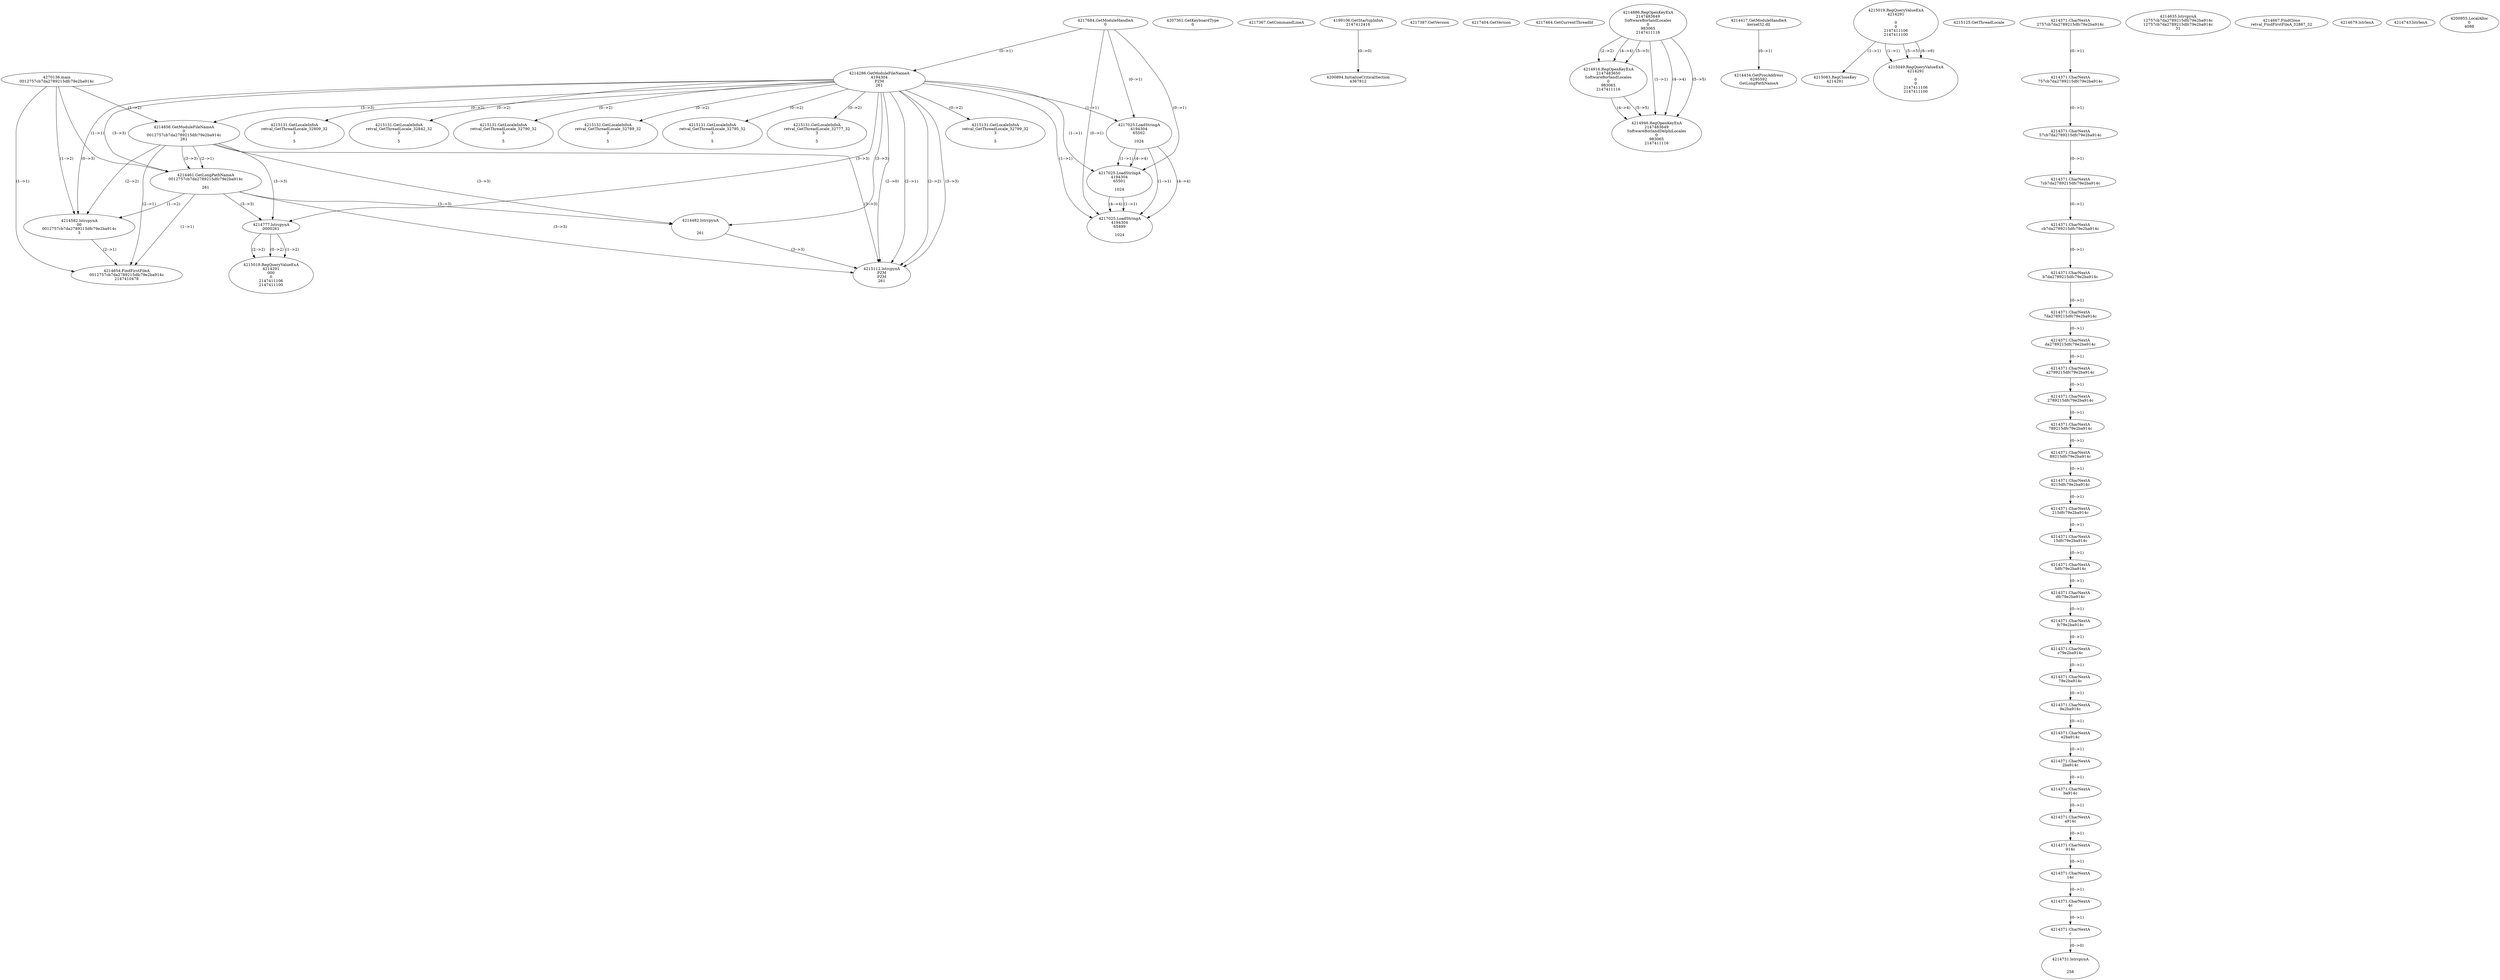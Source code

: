// Global SCDG with merge call
digraph {
	0 [label="4270136.main
0012757cb7da2789215dfc79e2ba914c"]
	1 [label="4217684.GetModuleHandleA
0"]
	2 [label="4207361.GetKeyboardType
0"]
	3 [label="4217367.GetCommandLineA
"]
	4 [label="4199106.GetStartupInfoA
2147412416"]
	5 [label="4217387.GetVersion
"]
	6 [label="4217404.GetVersion
"]
	7 [label="4217464.GetCurrentThreadId
"]
	8 [label="4214286.GetModuleFileNameA
4194304
PZM
261"]
	1 -> 8 [label="(0-->1)"]
	9 [label="4214856.GetModuleFileNameA
0
0012757cb7da2789215dfc79e2ba914c
261"]
	0 -> 9 [label="(1-->2)"]
	8 -> 9 [label="(3-->3)"]
	10 [label="4214886.RegOpenKeyExA
2147483649
Software\Borland\Locales
0
983065
2147411116"]
	11 [label="4214916.RegOpenKeyExA
2147483650
Software\Borland\Locales
0
983065
2147411116"]
	10 -> 11 [label="(2-->2)"]
	10 -> 11 [label="(4-->4)"]
	10 -> 11 [label="(5-->5)"]
	12 [label="4214417.GetModuleHandleA
kernel32.dll"]
	13 [label="4214434.GetProcAddress
6295592
GetLongPathNameA"]
	12 -> 13 [label="(0-->1)"]
	14 [label="4214461.GetLongPathNameA
0012757cb7da2789215dfc79e2ba914c

261"]
	0 -> 14 [label="(1-->1)"]
	9 -> 14 [label="(2-->1)"]
	8 -> 14 [label="(3-->3)"]
	9 -> 14 [label="(3-->3)"]
	15 [label="4214482.lstrcpynA


261"]
	8 -> 15 [label="(3-->3)"]
	9 -> 15 [label="(3-->3)"]
	14 -> 15 [label="(3-->3)"]
	16 [label="4215019.RegQueryValueExA
4214291

0
0
2147411106
2147411100"]
	17 [label="4215083.RegCloseKey
4214291"]
	16 -> 17 [label="(1-->1)"]
	18 [label="4215112.lstrcpynA
PZM
PZM
261"]
	8 -> 18 [label="(2-->1)"]
	8 -> 18 [label="(2-->2)"]
	8 -> 18 [label="(3-->3)"]
	9 -> 18 [label="(3-->3)"]
	14 -> 18 [label="(3-->3)"]
	15 -> 18 [label="(3-->3)"]
	8 -> 18 [label="(2-->0)"]
	19 [label="4215125.GetThreadLocale
"]
	20 [label="4215131.GetLocaleInfoA
retval_GetThreadLocale_32799_32
3

5"]
	8 -> 20 [label="(0-->2)"]
	21 [label="4217025.LoadStringA
4194304
65502

1024"]
	1 -> 21 [label="(0-->1)"]
	8 -> 21 [label="(1-->1)"]
	22 [label="4217025.LoadStringA
4194304
65501

1024"]
	1 -> 22 [label="(0-->1)"]
	8 -> 22 [label="(1-->1)"]
	21 -> 22 [label="(1-->1)"]
	21 -> 22 [label="(4-->4)"]
	23 [label="4217025.LoadStringA
4194304
65499

1024"]
	1 -> 23 [label="(0-->1)"]
	8 -> 23 [label="(1-->1)"]
	21 -> 23 [label="(1-->1)"]
	22 -> 23 [label="(1-->1)"]
	21 -> 23 [label="(4-->4)"]
	22 -> 23 [label="(4-->4)"]
	24 [label="4200894.InitializeCriticalSection
4367812"]
	4 -> 24 [label="(0-->0)"]
	25 [label="4214582.lstrcpynA
00
0012757cb7da2789215dfc79e2ba914c
3"]
	0 -> 25 [label="(1-->2)"]
	9 -> 25 [label="(2-->2)"]
	14 -> 25 [label="(1-->2)"]
	8 -> 25 [label="(0-->3)"]
	26 [label="4214371.CharNextA
2757cb7da2789215dfc79e2ba914c"]
	27 [label="4214371.CharNextA
757cb7da2789215dfc79e2ba914c"]
	26 -> 27 [label="(0-->1)"]
	28 [label="4214371.CharNextA
57cb7da2789215dfc79e2ba914c"]
	27 -> 28 [label="(0-->1)"]
	29 [label="4214371.CharNextA
7cb7da2789215dfc79e2ba914c"]
	28 -> 29 [label="(0-->1)"]
	30 [label="4214371.CharNextA
cb7da2789215dfc79e2ba914c"]
	29 -> 30 [label="(0-->1)"]
	31 [label="4214371.CharNextA
b7da2789215dfc79e2ba914c"]
	30 -> 31 [label="(0-->1)"]
	32 [label="4214371.CharNextA
7da2789215dfc79e2ba914c"]
	31 -> 32 [label="(0-->1)"]
	33 [label="4214371.CharNextA
da2789215dfc79e2ba914c"]
	32 -> 33 [label="(0-->1)"]
	34 [label="4214371.CharNextA
a2789215dfc79e2ba914c"]
	33 -> 34 [label="(0-->1)"]
	35 [label="4214371.CharNextA
2789215dfc79e2ba914c"]
	34 -> 35 [label="(0-->1)"]
	36 [label="4214371.CharNextA
789215dfc79e2ba914c"]
	35 -> 36 [label="(0-->1)"]
	37 [label="4214371.CharNextA
89215dfc79e2ba914c"]
	36 -> 37 [label="(0-->1)"]
	38 [label="4214371.CharNextA
9215dfc79e2ba914c"]
	37 -> 38 [label="(0-->1)"]
	39 [label="4214371.CharNextA
215dfc79e2ba914c"]
	38 -> 39 [label="(0-->1)"]
	40 [label="4214371.CharNextA
15dfc79e2ba914c"]
	39 -> 40 [label="(0-->1)"]
	41 [label="4214371.CharNextA
5dfc79e2ba914c"]
	40 -> 41 [label="(0-->1)"]
	42 [label="4214371.CharNextA
dfc79e2ba914c"]
	41 -> 42 [label="(0-->1)"]
	43 [label="4214371.CharNextA
fc79e2ba914c"]
	42 -> 43 [label="(0-->1)"]
	44 [label="4214371.CharNextA
c79e2ba914c"]
	43 -> 44 [label="(0-->1)"]
	45 [label="4214371.CharNextA
79e2ba914c"]
	44 -> 45 [label="(0-->1)"]
	46 [label="4214371.CharNextA
9e2ba914c"]
	45 -> 46 [label="(0-->1)"]
	47 [label="4214371.CharNextA
e2ba914c"]
	46 -> 47 [label="(0-->1)"]
	48 [label="4214371.CharNextA
2ba914c"]
	47 -> 48 [label="(0-->1)"]
	49 [label="4214371.CharNextA
ba914c"]
	48 -> 49 [label="(0-->1)"]
	50 [label="4214371.CharNextA
a914c"]
	49 -> 50 [label="(0-->1)"]
	51 [label="4214371.CharNextA
914c"]
	50 -> 51 [label="(0-->1)"]
	52 [label="4214371.CharNextA
14c"]
	51 -> 52 [label="(0-->1)"]
	53 [label="4214371.CharNextA
4c"]
	52 -> 53 [label="(0-->1)"]
	54 [label="4214371.CharNextA
c"]
	53 -> 54 [label="(0-->1)"]
	55 [label="4214635.lstrcpynA
12757cb7da2789215dfc79e2ba914c
12757cb7da2789215dfc79e2ba914c
31"]
	56 [label="4214654.FindFirstFileA
0012757cb7da2789215dfc79e2ba914c
2147410478"]
	0 -> 56 [label="(1-->1)"]
	9 -> 56 [label="(2-->1)"]
	14 -> 56 [label="(1-->1)"]
	25 -> 56 [label="(2-->1)"]
	57 [label="4214667.FindClose
retval_FindFirstFileA_32867_32"]
	58 [label="4214679.lstrlenA
"]
	59 [label="4214731.lstrcpynA


258"]
	54 -> 59 [label="(0-->0)"]
	60 [label="4214743.lstrlenA
"]
	61 [label="4214777.lstrcpynA
00\
00\
261"]
	8 -> 61 [label="(3-->3)"]
	9 -> 61 [label="(3-->3)"]
	14 -> 61 [label="(3-->3)"]
	62 [label="4215019.RegQueryValueExA
4214291
00\
0
0
2147411106
2147411100"]
	61 -> 62 [label="(1-->2)"]
	61 -> 62 [label="(2-->2)"]
	61 -> 62 [label="(0-->2)"]
	63 [label="4215131.GetLocaleInfoA
retval_GetThreadLocale_32809_32
3

5"]
	8 -> 63 [label="(0-->2)"]
	64 [label="4215049.RegQueryValueExA
4214291

0
0
2147411106
2147411100"]
	16 -> 64 [label="(1-->1)"]
	16 -> 64 [label="(5-->5)"]
	16 -> 64 [label="(6-->6)"]
	65 [label="4215131.GetLocaleInfoA
retval_GetThreadLocale_32842_32
3

5"]
	8 -> 65 [label="(0-->2)"]
	66 [label="4214946.RegOpenKeyExA
2147483649
Software\Borland\Delphi\Locales
0
983065
2147411116"]
	10 -> 66 [label="(1-->1)"]
	10 -> 66 [label="(4-->4)"]
	11 -> 66 [label="(4-->4)"]
	10 -> 66 [label="(5-->5)"]
	11 -> 66 [label="(5-->5)"]
	67 [label="4215131.GetLocaleInfoA
retval_GetThreadLocale_32790_32
3

5"]
	8 -> 67 [label="(0-->2)"]
	68 [label="4200955.LocalAlloc
0
4088"]
	69 [label="4215131.GetLocaleInfoA
retval_GetThreadLocale_32789_32
3

5"]
	8 -> 69 [label="(0-->2)"]
	70 [label="4215131.GetLocaleInfoA
retval_GetThreadLocale_32795_32
3

5"]
	8 -> 70 [label="(0-->2)"]
	71 [label="4215131.GetLocaleInfoA
retval_GetThreadLocale_32777_32
3

5"]
	8 -> 71 [label="(0-->2)"]
}
